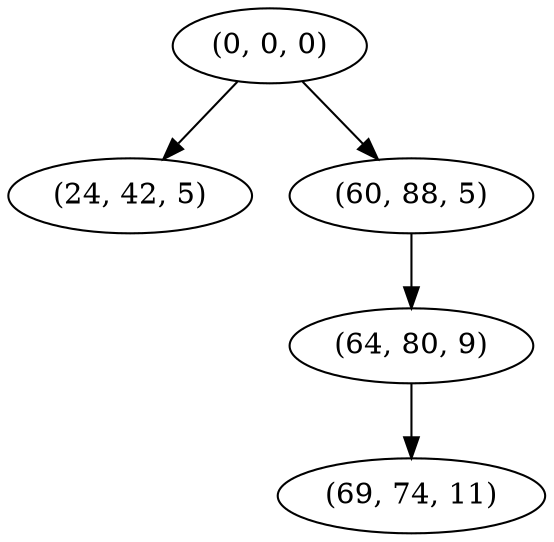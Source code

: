 digraph tree {
    "(0, 0, 0)";
    "(24, 42, 5)";
    "(60, 88, 5)";
    "(64, 80, 9)";
    "(69, 74, 11)";
    "(0, 0, 0)" -> "(24, 42, 5)";
    "(0, 0, 0)" -> "(60, 88, 5)";
    "(60, 88, 5)" -> "(64, 80, 9)";
    "(64, 80, 9)" -> "(69, 74, 11)";
}
